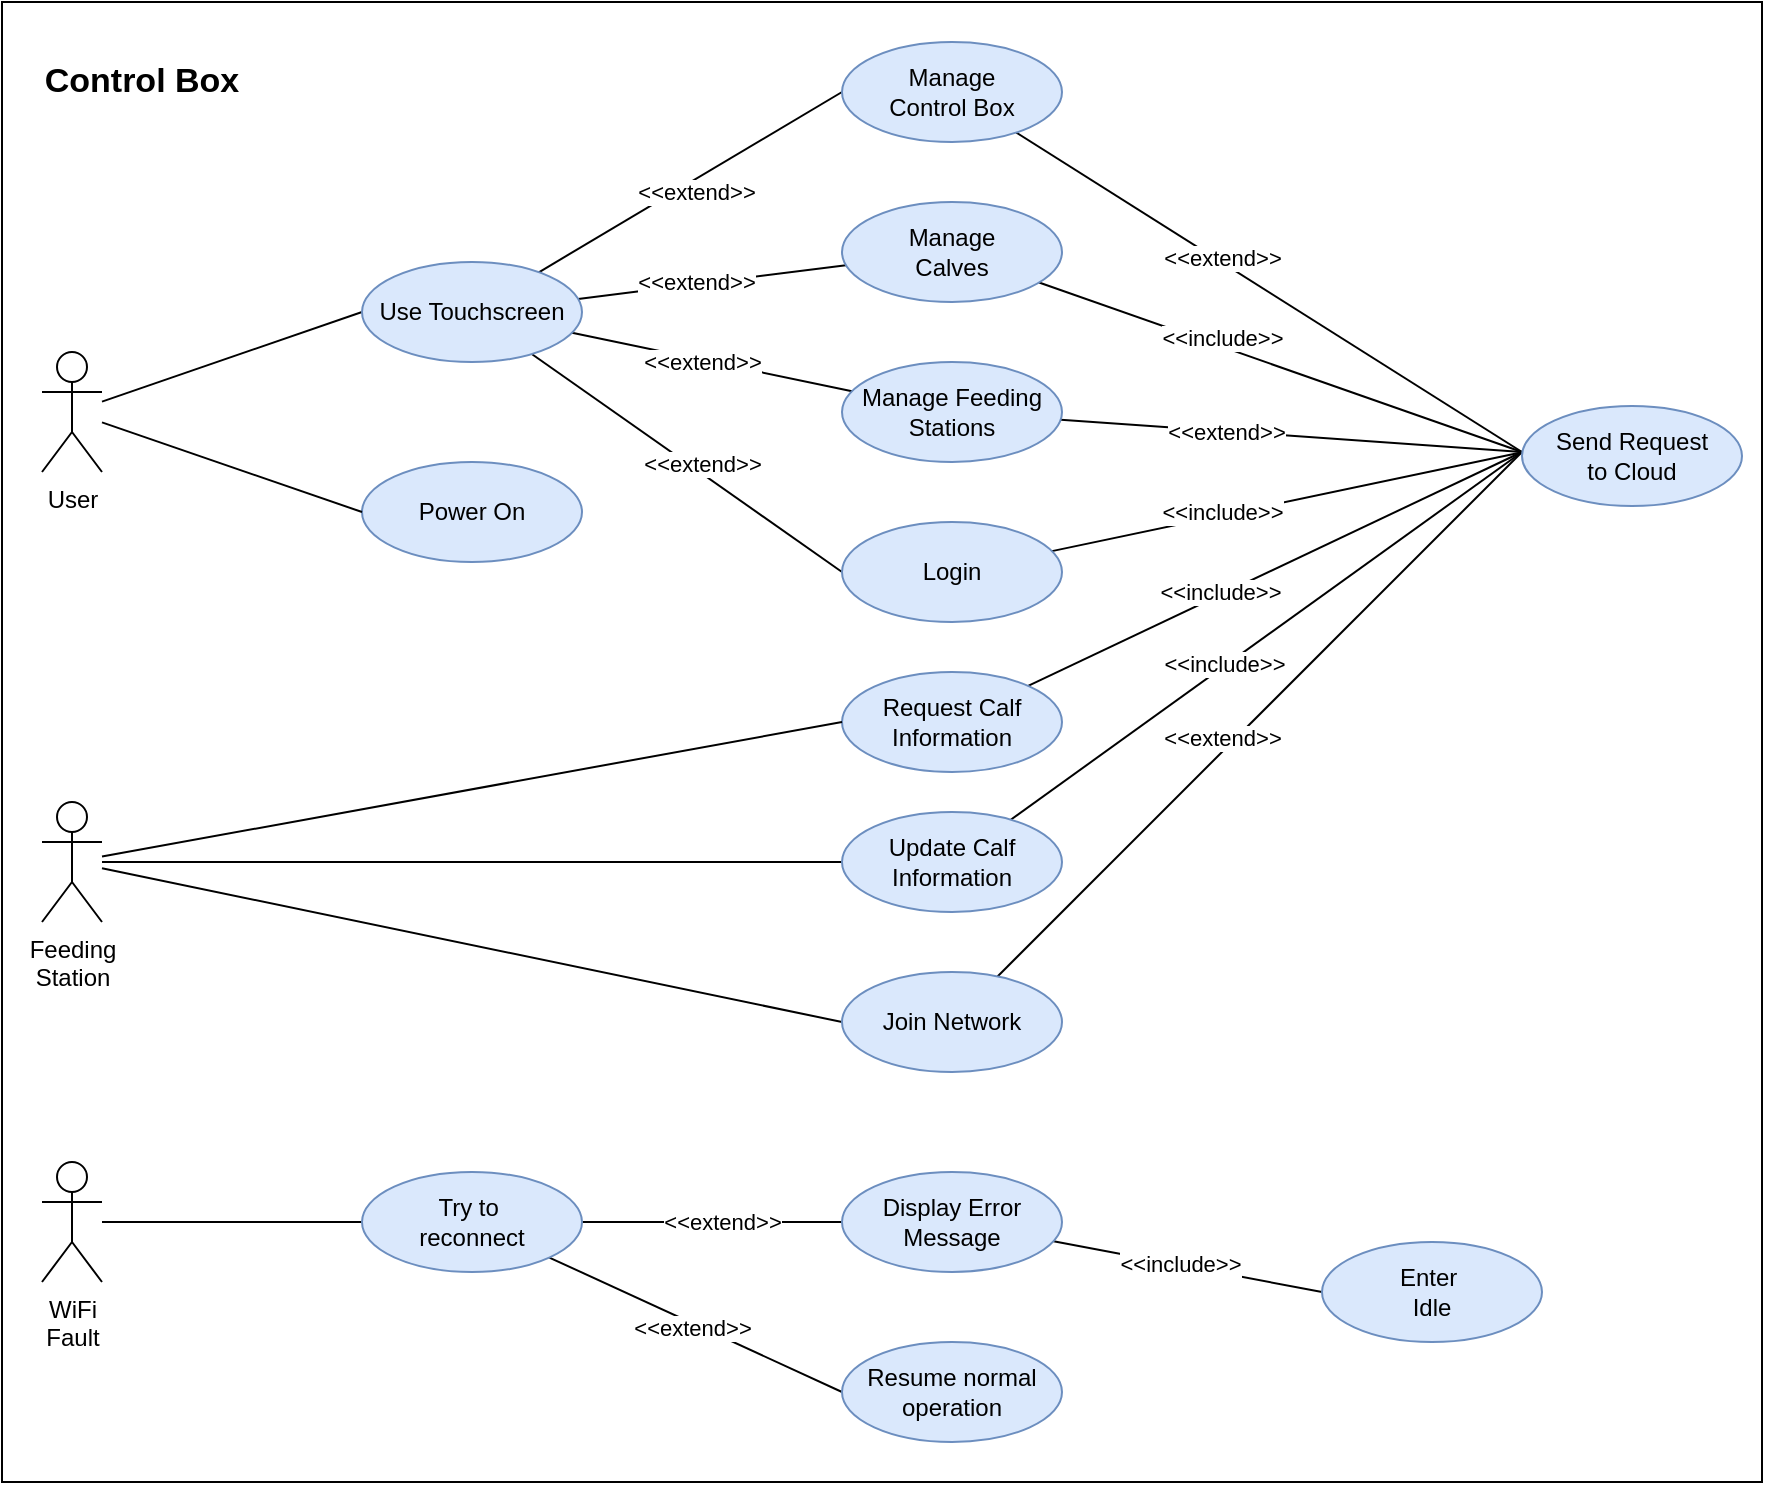 <mxfile version="22.0.3" type="device" pages="3">
  <diagram name="UseCasesControlBox" id="G6JlSTlev2iE1wspI2iO">
    <mxGraphModel dx="1434" dy="1970" grid="1" gridSize="10" guides="1" tooltips="1" connect="1" arrows="1" fold="1" page="1" pageScale="1" pageWidth="850" pageHeight="1100" math="0" shadow="0">
      <root>
        <mxCell id="0" />
        <mxCell id="1" parent="0" />
        <mxCell id="e0UaIs7dU0HmbaENs2GQ-1" value="" style="rounded=0;whiteSpace=wrap;html=1;" parent="1" vertex="1">
          <mxGeometry x="20" y="-1040" width="880" height="740" as="geometry" />
        </mxCell>
        <mxCell id="BhMOFETcbCyXj7IpJW3C-16" style="rounded=0;orthogonalLoop=1;jettySize=auto;html=1;endArrow=none;endFill=0;entryX=0;entryY=0.5;entryDx=0;entryDy=0;" parent="1" source="pYon4Y2SSjVNZX4Ah7HK-2" target="BhMOFETcbCyXj7IpJW3C-3" edge="1">
          <mxGeometry relative="1" as="geometry" />
        </mxCell>
        <mxCell id="pYon4Y2SSjVNZX4Ah7HK-2" value="User" style="shape=umlActor;verticalLabelPosition=bottom;verticalAlign=top;html=1;outlineConnect=0;" parent="1" vertex="1">
          <mxGeometry x="40" y="-865" width="30" height="60" as="geometry" />
        </mxCell>
        <mxCell id="pYon4Y2SSjVNZX4Ah7HK-3" value="Power On" style="ellipse;whiteSpace=wrap;html=1;fillColor=#dae8fc;strokeColor=#6c8ebf;" parent="1" vertex="1">
          <mxGeometry x="200" y="-810" width="110" height="50" as="geometry" />
        </mxCell>
        <mxCell id="BhMOFETcbCyXj7IpJW3C-8" style="rounded=0;orthogonalLoop=1;jettySize=auto;html=1;entryX=0;entryY=0.5;entryDx=0;entryDy=0;endArrow=none;endFill=0;" parent="1" source="BhMOFETcbCyXj7IpJW3C-3" target="BhMOFETcbCyXj7IpJW3C-7" edge="1">
          <mxGeometry relative="1" as="geometry" />
        </mxCell>
        <mxCell id="BhMOFETcbCyXj7IpJW3C-9" style="rounded=0;orthogonalLoop=1;jettySize=auto;html=1;endArrow=none;endFill=0;" parent="1" source="BhMOFETcbCyXj7IpJW3C-3" target="BhMOFETcbCyXj7IpJW3C-6" edge="1">
          <mxGeometry relative="1" as="geometry" />
        </mxCell>
        <mxCell id="BhMOFETcbCyXj7IpJW3C-10" style="rounded=0;orthogonalLoop=1;jettySize=auto;html=1;endArrow=none;endFill=0;" parent="1" source="BhMOFETcbCyXj7IpJW3C-3" target="BhMOFETcbCyXj7IpJW3C-4" edge="1">
          <mxGeometry relative="1" as="geometry" />
        </mxCell>
        <mxCell id="BhMOFETcbCyXj7IpJW3C-11" style="rounded=0;orthogonalLoop=1;jettySize=auto;html=1;entryX=0;entryY=0.5;entryDx=0;entryDy=0;endArrow=none;endFill=0;" parent="1" source="BhMOFETcbCyXj7IpJW3C-3" target="BhMOFETcbCyXj7IpJW3C-5" edge="1">
          <mxGeometry relative="1" as="geometry" />
        </mxCell>
        <mxCell id="BhMOFETcbCyXj7IpJW3C-20" value="&amp;lt;&amp;lt;extend&amp;gt;&amp;gt;" style="edgeLabel;html=1;align=center;verticalAlign=middle;resizable=0;points=[];" parent="BhMOFETcbCyXj7IpJW3C-11" vertex="1" connectable="0">
          <mxGeometry x="-0.074" relative="1" as="geometry">
            <mxPoint x="13" y="4" as="offset" />
          </mxGeometry>
        </mxCell>
        <mxCell id="BhMOFETcbCyXj7IpJW3C-3" value="Use Touchscreen" style="ellipse;whiteSpace=wrap;html=1;fillColor=#dae8fc;strokeColor=#6c8ebf;" parent="1" vertex="1">
          <mxGeometry x="200" y="-910" width="110" height="50" as="geometry" />
        </mxCell>
        <mxCell id="BhMOFETcbCyXj7IpJW3C-29" style="rounded=0;orthogonalLoop=1;jettySize=auto;html=1;endArrow=none;endFill=0;" parent="1" source="BhMOFETcbCyXj7IpJW3C-4" edge="1">
          <mxGeometry relative="1" as="geometry">
            <mxPoint x="780" y="-815" as="targetPoint" />
          </mxGeometry>
        </mxCell>
        <mxCell id="BhMOFETcbCyXj7IpJW3C-4" value="Manage Feeding Stations" style="ellipse;whiteSpace=wrap;html=1;fillColor=#dae8fc;strokeColor=#6c8ebf;" parent="1" vertex="1">
          <mxGeometry x="440" y="-860" width="110" height="50" as="geometry" />
        </mxCell>
        <mxCell id="BhMOFETcbCyXj7IpJW3C-27" style="rounded=0;orthogonalLoop=1;jettySize=auto;html=1;endArrow=none;endFill=0;" parent="1" source="BhMOFETcbCyXj7IpJW3C-5" edge="1">
          <mxGeometry relative="1" as="geometry">
            <mxPoint x="780" y="-814.85" as="targetPoint" />
          </mxGeometry>
        </mxCell>
        <mxCell id="BhMOFETcbCyXj7IpJW3C-28" value="&amp;lt;&amp;lt;include&amp;gt;&amp;gt;" style="edgeLabel;html=1;align=center;verticalAlign=middle;resizable=0;points=[];" parent="BhMOFETcbCyXj7IpJW3C-27" vertex="1" connectable="0">
          <mxGeometry x="-0.09" relative="1" as="geometry">
            <mxPoint x="-22" y="3" as="offset" />
          </mxGeometry>
        </mxCell>
        <mxCell id="BhMOFETcbCyXj7IpJW3C-5" value="Login" style="ellipse;whiteSpace=wrap;html=1;fillColor=#dae8fc;strokeColor=#6c8ebf;" parent="1" vertex="1">
          <mxGeometry x="440" y="-780" width="110" height="50" as="geometry" />
        </mxCell>
        <mxCell id="BhMOFETcbCyXj7IpJW3C-30" style="rounded=0;orthogonalLoop=1;jettySize=auto;html=1;endArrow=none;endFill=0;" parent="1" source="BhMOFETcbCyXj7IpJW3C-6" edge="1">
          <mxGeometry relative="1" as="geometry">
            <mxPoint x="780" y="-815" as="targetPoint" />
          </mxGeometry>
        </mxCell>
        <mxCell id="BhMOFETcbCyXj7IpJW3C-6" value="Manage&lt;br&gt;Calves" style="ellipse;whiteSpace=wrap;html=1;fillColor=#dae8fc;strokeColor=#6c8ebf;" parent="1" vertex="1">
          <mxGeometry x="440" y="-940" width="110" height="50" as="geometry" />
        </mxCell>
        <mxCell id="BhMOFETcbCyXj7IpJW3C-31" style="rounded=0;orthogonalLoop=1;jettySize=auto;html=1;endArrow=none;endFill=0;" parent="1" source="BhMOFETcbCyXj7IpJW3C-7" edge="1">
          <mxGeometry relative="1" as="geometry">
            <mxPoint x="780" y="-815" as="targetPoint" />
          </mxGeometry>
        </mxCell>
        <mxCell id="BhMOFETcbCyXj7IpJW3C-7" value="Manage&lt;br&gt;Control Box" style="ellipse;whiteSpace=wrap;html=1;fillColor=#dae8fc;strokeColor=#6c8ebf;" parent="1" vertex="1">
          <mxGeometry x="440" y="-1020" width="110" height="50" as="geometry" />
        </mxCell>
        <mxCell id="BhMOFETcbCyXj7IpJW3C-17" style="rounded=0;orthogonalLoop=1;jettySize=auto;html=1;endArrow=none;endFill=0;" parent="1" source="pYon4Y2SSjVNZX4Ah7HK-2" edge="1">
          <mxGeometry relative="1" as="geometry">
            <mxPoint x="200" y="-785" as="targetPoint" />
          </mxGeometry>
        </mxCell>
        <mxCell id="BhMOFETcbCyXj7IpJW3C-21" value="&amp;lt;&amp;lt;extend&amp;gt;&amp;gt;" style="edgeLabel;html=1;align=center;verticalAlign=middle;resizable=0;points=[];" parent="1" vertex="1" connectable="0">
          <mxGeometry x="369.998" y="-860.004" as="geometry" />
        </mxCell>
        <mxCell id="BhMOFETcbCyXj7IpJW3C-22" value="&amp;lt;&amp;lt;extend&amp;gt;&amp;gt;" style="edgeLabel;html=1;align=center;verticalAlign=middle;resizable=0;points=[];" parent="1" vertex="1" connectable="0">
          <mxGeometry x="369.998" y="-865.004" as="geometry">
            <mxPoint x="-3" y="-35" as="offset" />
          </mxGeometry>
        </mxCell>
        <mxCell id="BhMOFETcbCyXj7IpJW3C-23" value="&amp;lt;&amp;lt;extend&amp;gt;&amp;gt;" style="edgeLabel;html=1;align=center;verticalAlign=middle;resizable=0;points=[];" parent="1" vertex="1" connectable="0">
          <mxGeometry x="369.998" y="-910.004" as="geometry">
            <mxPoint x="-3" y="-35" as="offset" />
          </mxGeometry>
        </mxCell>
        <mxCell id="BhMOFETcbCyXj7IpJW3C-32" value="&amp;lt;&amp;lt;include&amp;gt;&amp;gt;" style="edgeLabel;html=1;align=center;verticalAlign=middle;resizable=0;points=[];" parent="1" vertex="1" connectable="0">
          <mxGeometry x="677.997" y="-835.002" as="geometry">
            <mxPoint x="-48" y="-37" as="offset" />
          </mxGeometry>
        </mxCell>
        <mxCell id="BhMOFETcbCyXj7IpJW3C-33" value="&amp;lt;&amp;lt;extend&amp;gt;&amp;gt;" style="edgeLabel;html=1;align=center;verticalAlign=middle;resizable=0;points=[];" parent="1" vertex="1" connectable="0">
          <mxGeometry x="679.997" y="-788.002" as="geometry">
            <mxPoint x="-48" y="-37" as="offset" />
          </mxGeometry>
        </mxCell>
        <mxCell id="BhMOFETcbCyXj7IpJW3C-34" value="&amp;lt;&amp;lt;extend&amp;gt;&amp;gt;" style="edgeLabel;html=1;align=center;verticalAlign=middle;resizable=0;points=[];" parent="1" vertex="1" connectable="0">
          <mxGeometry x="677.997" y="-875.002" as="geometry">
            <mxPoint x="-48" y="-37" as="offset" />
          </mxGeometry>
        </mxCell>
        <mxCell id="BhMOFETcbCyXj7IpJW3C-39" style="rounded=0;orthogonalLoop=1;jettySize=auto;html=1;endArrow=none;endFill=0;" parent="1" source="BhMOFETcbCyXj7IpJW3C-35" edge="1">
          <mxGeometry relative="1" as="geometry">
            <mxPoint x="780" y="-815" as="targetPoint" />
          </mxGeometry>
        </mxCell>
        <mxCell id="BhMOFETcbCyXj7IpJW3C-35" value="Request Calf Information" style="ellipse;whiteSpace=wrap;html=1;fillColor=#dae8fc;strokeColor=#6c8ebf;" parent="1" vertex="1">
          <mxGeometry x="440" y="-705" width="110" height="50" as="geometry" />
        </mxCell>
        <mxCell id="BhMOFETcbCyXj7IpJW3C-43" style="rounded=0;orthogonalLoop=1;jettySize=auto;html=1;entryX=0;entryY=0.5;entryDx=0;entryDy=0;endArrow=none;endFill=0;" parent="1" source="BhMOFETcbCyXj7IpJW3C-37" target="BhMOFETcbCyXj7IpJW3C-35" edge="1">
          <mxGeometry relative="1" as="geometry" />
        </mxCell>
        <mxCell id="BhMOFETcbCyXj7IpJW3C-44" style="rounded=0;orthogonalLoop=1;jettySize=auto;html=1;entryX=0;entryY=0.5;entryDx=0;entryDy=0;endArrow=none;endFill=0;" parent="1" source="BhMOFETcbCyXj7IpJW3C-37" target="BhMOFETcbCyXj7IpJW3C-41" edge="1">
          <mxGeometry relative="1" as="geometry" />
        </mxCell>
        <mxCell id="BhMOFETcbCyXj7IpJW3C-46" style="edgeStyle=orthogonalEdgeStyle;rounded=0;orthogonalLoop=1;jettySize=auto;html=1;endArrow=none;endFill=0;" parent="1" source="BhMOFETcbCyXj7IpJW3C-37" target="BhMOFETcbCyXj7IpJW3C-45" edge="1">
          <mxGeometry relative="1" as="geometry" />
        </mxCell>
        <mxCell id="BhMOFETcbCyXj7IpJW3C-37" value="Feeding&lt;br&gt;Station" style="shape=umlActor;verticalLabelPosition=bottom;verticalAlign=top;html=1;outlineConnect=0;" parent="1" vertex="1">
          <mxGeometry x="40" y="-640" width="30" height="60" as="geometry" />
        </mxCell>
        <mxCell id="BhMOFETcbCyXj7IpJW3C-40" value="&amp;lt;&amp;lt;include&amp;gt;&amp;gt;" style="edgeLabel;html=1;align=center;verticalAlign=middle;resizable=0;points=[];" parent="1" vertex="1" connectable="0">
          <mxGeometry x="622.997" y="-745.002" as="geometry">
            <mxPoint x="6" as="offset" />
          </mxGeometry>
        </mxCell>
        <mxCell id="BhMOFETcbCyXj7IpJW3C-49" style="rounded=0;orthogonalLoop=1;jettySize=auto;html=1;endArrow=none;endFill=0;" parent="1" source="BhMOFETcbCyXj7IpJW3C-41" edge="1">
          <mxGeometry relative="1" as="geometry">
            <mxPoint x="780" y="-815" as="targetPoint" />
          </mxGeometry>
        </mxCell>
        <mxCell id="BhMOFETcbCyXj7IpJW3C-41" value="Join Network" style="ellipse;whiteSpace=wrap;html=1;fillColor=#dae8fc;strokeColor=#6c8ebf;" parent="1" vertex="1">
          <mxGeometry x="440" y="-555" width="110" height="50" as="geometry" />
        </mxCell>
        <mxCell id="BhMOFETcbCyXj7IpJW3C-47" style="rounded=0;orthogonalLoop=1;jettySize=auto;html=1;endArrow=none;endFill=0;" parent="1" source="BhMOFETcbCyXj7IpJW3C-45" edge="1">
          <mxGeometry relative="1" as="geometry">
            <mxPoint x="780" y="-815" as="targetPoint" />
          </mxGeometry>
        </mxCell>
        <mxCell id="BhMOFETcbCyXj7IpJW3C-45" value="Update Calf Information" style="ellipse;whiteSpace=wrap;html=1;fillColor=#dae8fc;strokeColor=#6c8ebf;" parent="1" vertex="1">
          <mxGeometry x="440" y="-635" width="110" height="50" as="geometry" />
        </mxCell>
        <mxCell id="BhMOFETcbCyXj7IpJW3C-48" value="&amp;lt;&amp;lt;include&amp;gt;&amp;gt;" style="edgeLabel;html=1;align=center;verticalAlign=middle;resizable=0;points=[];" parent="1" vertex="1" connectable="0">
          <mxGeometry x="628.997" y="-730.002" as="geometry">
            <mxPoint x="2" y="21" as="offset" />
          </mxGeometry>
        </mxCell>
        <mxCell id="BhMOFETcbCyXj7IpJW3C-50" value="&amp;lt;&amp;lt;extend&amp;gt;&amp;gt;" style="edgeLabel;html=1;align=center;verticalAlign=middle;resizable=0;points=[];" parent="1" vertex="1" connectable="0">
          <mxGeometry x="677.997" y="-635.002" as="geometry">
            <mxPoint x="-48" y="-37" as="offset" />
          </mxGeometry>
        </mxCell>
        <mxCell id="e0UaIs7dU0HmbaENs2GQ-2" value="&lt;b&gt;&lt;font style=&quot;font-size: 17px;&quot;&gt;Control Box&lt;/font&gt;&lt;/b&gt;" style="text;html=1;strokeColor=none;fillColor=none;align=center;verticalAlign=middle;whiteSpace=wrap;rounded=0;" parent="1" vertex="1">
          <mxGeometry x="40" y="-1020" width="100" height="40" as="geometry" />
        </mxCell>
        <mxCell id="gsndz7b457YY9ozdXmcX-1" value="Send Request&lt;br&gt;to Cloud" style="ellipse;whiteSpace=wrap;html=1;fillColor=#dae8fc;strokeColor=#6c8ebf;" parent="1" vertex="1">
          <mxGeometry x="780" y="-838" width="110" height="50" as="geometry" />
        </mxCell>
        <mxCell id="o_cS2i5HuSm_8PInLAq6-3" style="edgeStyle=orthogonalEdgeStyle;rounded=0;orthogonalLoop=1;jettySize=auto;html=1;endArrow=none;endFill=0;" parent="1" source="o_cS2i5HuSm_8PInLAq6-1" target="o_cS2i5HuSm_8PInLAq6-2" edge="1">
          <mxGeometry relative="1" as="geometry" />
        </mxCell>
        <mxCell id="o_cS2i5HuSm_8PInLAq6-1" value="WiFi&lt;br&gt;Fault" style="shape=umlActor;verticalLabelPosition=bottom;verticalAlign=top;html=1;outlineConnect=0;" parent="1" vertex="1">
          <mxGeometry x="40" y="-460" width="30" height="60" as="geometry" />
        </mxCell>
        <mxCell id="o_cS2i5HuSm_8PInLAq6-5" style="edgeStyle=orthogonalEdgeStyle;rounded=0;orthogonalLoop=1;jettySize=auto;html=1;endArrow=none;endFill=0;" parent="1" source="o_cS2i5HuSm_8PInLAq6-2" target="o_cS2i5HuSm_8PInLAq6-4" edge="1">
          <mxGeometry relative="1" as="geometry" />
        </mxCell>
        <mxCell id="o_cS2i5HuSm_8PInLAq6-6" value="&amp;lt;&amp;lt;extend&amp;gt;&amp;gt;" style="edgeLabel;html=1;align=center;verticalAlign=middle;resizable=0;points=[];" parent="o_cS2i5HuSm_8PInLAq6-5" vertex="1" connectable="0">
          <mxGeometry x="-0.06" y="-1" relative="1" as="geometry">
            <mxPoint x="9" y="-1" as="offset" />
          </mxGeometry>
        </mxCell>
        <mxCell id="H4MCYqkFdV_koQ86bac3-2" style="rounded=0;orthogonalLoop=1;jettySize=auto;html=1;entryX=0;entryY=0.5;entryDx=0;entryDy=0;endArrow=none;endFill=0;" parent="1" source="o_cS2i5HuSm_8PInLAq6-2" target="H4MCYqkFdV_koQ86bac3-1" edge="1">
          <mxGeometry relative="1" as="geometry" />
        </mxCell>
        <mxCell id="H4MCYqkFdV_koQ86bac3-3" value="&amp;lt;&amp;lt;extend&amp;gt;&amp;gt;" style="edgeLabel;html=1;align=center;verticalAlign=middle;resizable=0;points=[];" parent="H4MCYqkFdV_koQ86bac3-2" vertex="1" connectable="0">
          <mxGeometry x="-0.028" y="-1" relative="1" as="geometry">
            <mxPoint y="1" as="offset" />
          </mxGeometry>
        </mxCell>
        <mxCell id="o_cS2i5HuSm_8PInLAq6-2" value="Try to&amp;nbsp;&lt;br&gt;reconnect" style="ellipse;whiteSpace=wrap;html=1;fillColor=#dae8fc;strokeColor=#6c8ebf;" parent="1" vertex="1">
          <mxGeometry x="200" y="-455" width="110" height="50" as="geometry" />
        </mxCell>
        <mxCell id="H4MCYqkFdV_koQ86bac3-6" style="rounded=0;orthogonalLoop=1;jettySize=auto;html=1;entryX=0;entryY=0.5;entryDx=0;entryDy=0;endArrow=none;endFill=0;" parent="1" source="o_cS2i5HuSm_8PInLAq6-4" target="H4MCYqkFdV_koQ86bac3-5" edge="1">
          <mxGeometry relative="1" as="geometry" />
        </mxCell>
        <mxCell id="H4MCYqkFdV_koQ86bac3-7" value="&amp;lt;&amp;lt;include&amp;gt;&amp;gt;" style="edgeLabel;html=1;align=center;verticalAlign=middle;resizable=0;points=[];" parent="H4MCYqkFdV_koQ86bac3-6" vertex="1" connectable="0">
          <mxGeometry x="-0.06" y="1" relative="1" as="geometry">
            <mxPoint as="offset" />
          </mxGeometry>
        </mxCell>
        <mxCell id="o_cS2i5HuSm_8PInLAq6-4" value="Display Error&lt;br&gt;Message" style="ellipse;whiteSpace=wrap;html=1;fillColor=#dae8fc;strokeColor=#6c8ebf;" parent="1" vertex="1">
          <mxGeometry x="440" y="-455" width="110" height="50" as="geometry" />
        </mxCell>
        <mxCell id="H4MCYqkFdV_koQ86bac3-1" value="Resume normal&lt;br&gt;operation" style="ellipse;whiteSpace=wrap;html=1;fillColor=#dae8fc;strokeColor=#6c8ebf;" parent="1" vertex="1">
          <mxGeometry x="440" y="-370" width="110" height="50" as="geometry" />
        </mxCell>
        <mxCell id="H4MCYqkFdV_koQ86bac3-5" value="Enter&amp;nbsp;&lt;br&gt;Idle" style="ellipse;whiteSpace=wrap;html=1;fillColor=#dae8fc;strokeColor=#6c8ebf;" parent="1" vertex="1">
          <mxGeometry x="680" y="-420" width="110" height="50" as="geometry" />
        </mxCell>
      </root>
    </mxGraphModel>
  </diagram>
  <diagram id="rXOGL4GvINN12f2kfgq4" name="UseCasesFeedingStation">
    <mxGraphModel dx="1366" dy="1929" grid="1" gridSize="10" guides="1" tooltips="1" connect="1" arrows="1" fold="1" page="1" pageScale="1" pageWidth="850" pageHeight="1100" math="0" shadow="0">
      <root>
        <mxCell id="0" />
        <mxCell id="1" parent="0" />
        <mxCell id="cnkNKBMTIg7brtdl1iIk-1" value="" style="rounded=0;whiteSpace=wrap;html=1;" parent="1" vertex="1">
          <mxGeometry x="45" y="-1050" width="795" height="790" as="geometry" />
        </mxCell>
        <mxCell id="IOJGBs6ODS20OWVlHbXw-2" value="Power On" style="ellipse;whiteSpace=wrap;html=1;fillColor=#dae8fc;strokeColor=#6c8ebf;" parent="1" vertex="1">
          <mxGeometry x="235" y="-1000" width="110" height="50" as="geometry" />
        </mxCell>
        <mxCell id="-cuDk9TGBYpG10buTFAE-2" style="edgeStyle=orthogonalEdgeStyle;rounded=0;orthogonalLoop=1;jettySize=auto;html=1;entryX=0;entryY=0.5;entryDx=0;entryDy=0;endArrow=none;endFill=0;" parent="1" source="IOJGBs6ODS20OWVlHbXw-4" target="IOJGBs6ODS20OWVlHbXw-2" edge="1">
          <mxGeometry relative="1" as="geometry" />
        </mxCell>
        <mxCell id="IOJGBs6ODS20OWVlHbXw-4" value="User" style="shape=umlActor;verticalLabelPosition=bottom;verticalAlign=top;html=1;outlineConnect=0;" parent="1" vertex="1">
          <mxGeometry x="75" y="-1005" width="30" height="60" as="geometry" />
        </mxCell>
        <mxCell id="-cuDk9TGBYpG10buTFAE-6" style="rounded=0;orthogonalLoop=1;jettySize=auto;html=1;endArrow=none;endFill=0;" parent="1" source="-cuDk9TGBYpG10buTFAE-1" target="-cuDk9TGBYpG10buTFAE-5" edge="1">
          <mxGeometry relative="1" as="geometry" />
        </mxCell>
        <mxCell id="-cuDk9TGBYpG10buTFAE-8" value="&amp;lt;&amp;lt;include&amp;gt;&amp;gt;" style="edgeLabel;html=1;align=center;verticalAlign=middle;resizable=0;points=[];" parent="-cuDk9TGBYpG10buTFAE-6" vertex="1" connectable="0">
          <mxGeometry x="-0.098" relative="1" as="geometry">
            <mxPoint x="8" as="offset" />
          </mxGeometry>
        </mxCell>
        <mxCell id="-cuDk9TGBYpG10buTFAE-1" value="Aproaches Feeding&lt;br&gt;Station" style="ellipse;whiteSpace=wrap;html=1;fillColor=#dae8fc;strokeColor=#6c8ebf;" parent="1" vertex="1">
          <mxGeometry x="235" y="-900" width="110" height="50" as="geometry" />
        </mxCell>
        <mxCell id="-cuDk9TGBYpG10buTFAE-4" style="edgeStyle=orthogonalEdgeStyle;rounded=0;orthogonalLoop=1;jettySize=auto;html=1;entryX=0;entryY=0.5;entryDx=0;entryDy=0;endArrow=none;endFill=0;" parent="1" source="-cuDk9TGBYpG10buTFAE-3" target="-cuDk9TGBYpG10buTFAE-1" edge="1">
          <mxGeometry relative="1" as="geometry" />
        </mxCell>
        <mxCell id="-cuDk9TGBYpG10buTFAE-3" value="Calf" style="shape=umlActor;verticalLabelPosition=bottom;verticalAlign=top;html=1;outlineConnect=0;" parent="1" vertex="1">
          <mxGeometry x="75" y="-905" width="30" height="60" as="geometry" />
        </mxCell>
        <mxCell id="-cuDk9TGBYpG10buTFAE-5" value="Read RFID Tag" style="ellipse;whiteSpace=wrap;html=1;fillColor=#dae8fc;strokeColor=#6c8ebf;" parent="1" vertex="1">
          <mxGeometry x="385" y="-980" width="110" height="50" as="geometry" />
        </mxCell>
        <mxCell id="-cuDk9TGBYpG10buTFAE-9" value="Acquire Food Budget" style="ellipse;whiteSpace=wrap;html=1;fillColor=#dae8fc;strokeColor=#6c8ebf;" parent="1" vertex="1">
          <mxGeometry x="555" y="-900" width="110" height="50" as="geometry" />
        </mxCell>
        <mxCell id="-cuDk9TGBYpG10buTFAE-10" style="rounded=0;orthogonalLoop=1;jettySize=auto;html=1;entryX=0;entryY=0.5;entryDx=0;entryDy=0;endArrow=none;endFill=0;" parent="1" source="-cuDk9TGBYpG10buTFAE-5" target="-cuDk9TGBYpG10buTFAE-9" edge="1">
          <mxGeometry relative="1" as="geometry" />
        </mxCell>
        <mxCell id="-cuDk9TGBYpG10buTFAE-11" value="&amp;lt;&amp;lt;include&amp;gt;&amp;gt;" style="edgeLabel;html=1;align=center;verticalAlign=middle;resizable=0;points=[];" parent="1" vertex="1" connectable="0">
          <mxGeometry x="505.001" y="-909.998" as="geometry" />
        </mxCell>
        <mxCell id="-cuDk9TGBYpG10buTFAE-12" value="Control&lt;br&gt;Box" style="shape=umlActor;verticalLabelPosition=bottom;verticalAlign=top;html=1;outlineConnect=0;" parent="1" vertex="1">
          <mxGeometry x="755" y="-970" width="30" height="60" as="geometry" />
        </mxCell>
        <mxCell id="-cuDk9TGBYpG10buTFAE-13" style="rounded=0;orthogonalLoop=1;jettySize=auto;html=1;entryX=0.5;entryY=0.5;entryDx=0;entryDy=0;entryPerimeter=0;endArrow=none;endFill=0;" parent="1" source="-cuDk9TGBYpG10buTFAE-9" target="-cuDk9TGBYpG10buTFAE-12" edge="1">
          <mxGeometry relative="1" as="geometry" />
        </mxCell>
        <mxCell id="-cuDk9TGBYpG10buTFAE-14" value="&amp;lt;&amp;lt;include&amp;gt;&amp;gt;" style="edgeLabel;html=1;align=center;verticalAlign=middle;resizable=0;points=[];" parent="1" vertex="1" connectable="0">
          <mxGeometry x="528.001" y="-813.998" as="geometry">
            <mxPoint x="176" y="-97" as="offset" />
          </mxGeometry>
        </mxCell>
        <mxCell id="-cuDk9TGBYpG10buTFAE-17" style="edgeStyle=orthogonalEdgeStyle;rounded=0;orthogonalLoop=1;jettySize=auto;html=1;entryX=0;entryY=0.5;entryDx=0;entryDy=0;endArrow=none;endFill=0;" parent="1" source="-cuDk9TGBYpG10buTFAE-15" target="-cuDk9TGBYpG10buTFAE-16" edge="1">
          <mxGeometry relative="1" as="geometry" />
        </mxCell>
        <mxCell id="-cuDk9TGBYpG10buTFAE-15" value="Timer" style="shape=umlActor;verticalLabelPosition=bottom;verticalAlign=top;html=1;outlineConnect=0;" parent="1" vertex="1">
          <mxGeometry x="75" y="-800" width="30" height="60" as="geometry" />
        </mxCell>
        <mxCell id="-cuDk9TGBYpG10buTFAE-26" style="rounded=0;orthogonalLoop=1;jettySize=auto;html=1;entryX=0;entryY=0.5;entryDx=0;entryDy=0;endArrow=none;endFill=0;" parent="1" source="-cuDk9TGBYpG10buTFAE-16" target="-cuDk9TGBYpG10buTFAE-25" edge="1">
          <mxGeometry relative="1" as="geometry" />
        </mxCell>
        <mxCell id="-cuDk9TGBYpG10buTFAE-27" style="rounded=0;orthogonalLoop=1;jettySize=auto;html=1;entryX=0;entryY=0.5;entryDx=0;entryDy=0;endArrow=none;endFill=0;" parent="1" source="-cuDk9TGBYpG10buTFAE-16" target="-cuDk9TGBYpG10buTFAE-23" edge="1">
          <mxGeometry relative="1" as="geometry" />
        </mxCell>
        <mxCell id="-cuDk9TGBYpG10buTFAE-16" value="Calculate consumed volume" style="ellipse;whiteSpace=wrap;html=1;fillColor=#dae8fc;strokeColor=#6c8ebf;" parent="1" vertex="1">
          <mxGeometry x="235" y="-795" width="110" height="50" as="geometry" />
        </mxCell>
        <mxCell id="-cuDk9TGBYpG10buTFAE-20" style="edgeStyle=orthogonalEdgeStyle;rounded=0;orthogonalLoop=1;jettySize=auto;html=1;entryX=0;entryY=0.5;entryDx=0;entryDy=0;endArrow=none;endFill=0;" parent="1" source="-cuDk9TGBYpG10buTFAE-21" target="-cuDk9TGBYpG10buTFAE-22" edge="1">
          <mxGeometry relative="1" as="geometry" />
        </mxCell>
        <mxCell id="-cuDk9TGBYpG10buTFAE-21" value="&lt;div style=&quot;&quot;&gt;&lt;span style=&quot;background-color: initial;&quot;&gt;Flow Meter&lt;/span&gt;&lt;/div&gt;&lt;div style=&quot;&quot;&gt;&lt;span style=&quot;background-color: initial;&quot;&gt;Interrupt&lt;/span&gt;&lt;/div&gt;" style="shape=umlActor;verticalLabelPosition=bottom;verticalAlign=top;html=1;outlineConnect=0;align=center;" parent="1" vertex="1">
          <mxGeometry x="75" y="-700" width="30" height="60" as="geometry" />
        </mxCell>
        <mxCell id="-cuDk9TGBYpG10buTFAE-22" value="Acquire Time Delta" style="ellipse;whiteSpace=wrap;html=1;fillColor=#dae8fc;strokeColor=#6c8ebf;" parent="1" vertex="1">
          <mxGeometry x="235" y="-695" width="110" height="50" as="geometry" />
        </mxCell>
        <mxCell id="-cuDk9TGBYpG10buTFAE-23" value="Volume Under&lt;br&gt;Budget" style="ellipse;whiteSpace=wrap;html=1;fillColor=#dae8fc;strokeColor=#6c8ebf;" parent="1" vertex="1">
          <mxGeometry x="385" y="-720" width="110" height="50" as="geometry" />
        </mxCell>
        <mxCell id="-cuDk9TGBYpG10buTFAE-32" style="rounded=0;orthogonalLoop=1;jettySize=auto;html=1;entryX=0.169;entryY=0.17;entryDx=0;entryDy=0;endArrow=none;endFill=0;exitX=1;exitY=0.5;exitDx=0;exitDy=0;entryPerimeter=0;" parent="1" source="-cuDk9TGBYpG10buTFAE-25" target="-cuDk9TGBYpG10buTFAE-31" edge="1">
          <mxGeometry relative="1" as="geometry" />
        </mxCell>
        <mxCell id="-cuDk9TGBYpG10buTFAE-25" value="Volume Exceedes&lt;br&gt;Budget" style="ellipse;whiteSpace=wrap;html=1;fillColor=#dae8fc;strokeColor=#6c8ebf;" parent="1" vertex="1">
          <mxGeometry x="385" y="-864" width="110" height="50" as="geometry" />
        </mxCell>
        <mxCell id="-cuDk9TGBYpG10buTFAE-29" value="&amp;lt;&amp;lt;extend&amp;gt;&amp;gt;" style="edgeLabel;html=1;align=center;verticalAlign=middle;resizable=0;points=[];" parent="1" vertex="1" connectable="0">
          <mxGeometry x="378.97" y="-908.851" as="geometry">
            <mxPoint x="-22" y="93" as="offset" />
          </mxGeometry>
        </mxCell>
        <mxCell id="-cuDk9TGBYpG10buTFAE-30" value="&amp;lt;&amp;lt;extend&amp;gt;&amp;gt;" style="edgeLabel;html=1;align=center;verticalAlign=middle;resizable=0;points=[];" parent="1" vertex="1" connectable="0">
          <mxGeometry x="378.97" y="-820.001" as="geometry">
            <mxPoint x="-22" y="93" as="offset" />
          </mxGeometry>
        </mxCell>
        <mxCell id="-cuDk9TGBYpG10buTFAE-31" value="Close Solenoid&lt;br&gt;Valve" style="ellipse;whiteSpace=wrap;html=1;fillColor=#dae8fc;strokeColor=#6c8ebf;" parent="1" vertex="1">
          <mxGeometry x="535" y="-790" width="110" height="50" as="geometry" />
        </mxCell>
        <mxCell id="-cuDk9TGBYpG10buTFAE-33" value="&amp;lt;&amp;lt;include&amp;gt;&amp;gt;" style="edgeLabel;html=1;align=center;verticalAlign=middle;resizable=0;points=[];" parent="1" vertex="1" connectable="0">
          <mxGeometry x="528.001" y="-813.998" as="geometry" />
        </mxCell>
        <mxCell id="VXq5-_iRnej1M3fjFuJO-1" value="&lt;b&gt;&lt;font style=&quot;font-size: 17px;&quot;&gt;Feeding Station&lt;/font&gt;&lt;/b&gt;" style="text;html=1;strokeColor=none;fillColor=none;align=center;verticalAlign=middle;whiteSpace=wrap;rounded=0;" parent="1" vertex="1">
          <mxGeometry x="585" y="-1020" width="100" height="40" as="geometry" />
        </mxCell>
        <mxCell id="q_4LBHtmdYaVDp0dkYH7-5" style="edgeStyle=orthogonalEdgeStyle;rounded=0;orthogonalLoop=1;jettySize=auto;html=1;endArrow=none;endFill=0;" parent="1" source="q_4LBHtmdYaVDp0dkYH7-1" target="q_4LBHtmdYaVDp0dkYH7-4" edge="1">
          <mxGeometry relative="1" as="geometry" />
        </mxCell>
        <mxCell id="q_4LBHtmdYaVDp0dkYH7-1" value="&lt;div style=&quot;&quot;&gt;Communication&lt;/div&gt;&lt;div style=&quot;&quot;&gt;Fault&lt;/div&gt;" style="shape=umlActor;verticalLabelPosition=bottom;verticalAlign=top;html=1;outlineConnect=0;align=center;" parent="1" vertex="1">
          <mxGeometry x="75" y="-590" width="30" height="60" as="geometry" />
        </mxCell>
        <mxCell id="IneP5R9JjIl2bLVafqa0-1" style="rounded=0;orthogonalLoop=1;jettySize=auto;html=1;entryX=0;entryY=0.5;entryDx=0;entryDy=0;endArrow=none;endFill=0;" parent="1" source="q_4LBHtmdYaVDp0dkYH7-4" target="q_4LBHtmdYaVDp0dkYH7-6" edge="1">
          <mxGeometry relative="1" as="geometry" />
        </mxCell>
        <mxCell id="wMNn5s4kJwEXD3jiEkWx-3" value="&amp;lt;&amp;lt;extend&amp;gt;&amp;gt;" style="edgeLabel;html=1;align=center;verticalAlign=middle;resizable=0;points=[];" parent="IneP5R9JjIl2bLVafqa0-1" vertex="1" connectable="0">
          <mxGeometry x="-0.043" y="2" relative="1" as="geometry">
            <mxPoint as="offset" />
          </mxGeometry>
        </mxCell>
        <mxCell id="wMNn5s4kJwEXD3jiEkWx-2" style="rounded=0;orthogonalLoop=1;jettySize=auto;html=1;entryX=0;entryY=0.5;entryDx=0;entryDy=0;endArrow=none;endFill=0;" parent="1" source="q_4LBHtmdYaVDp0dkYH7-4" target="wMNn5s4kJwEXD3jiEkWx-1" edge="1">
          <mxGeometry relative="1" as="geometry" />
        </mxCell>
        <mxCell id="wMNn5s4kJwEXD3jiEkWx-4" value="&amp;lt;&amp;lt;extend&amp;gt;&amp;gt;" style="edgeLabel;html=1;align=center;verticalAlign=middle;resizable=0;points=[];" parent="wMNn5s4kJwEXD3jiEkWx-2" vertex="1" connectable="0">
          <mxGeometry x="-0.065" relative="1" as="geometry">
            <mxPoint as="offset" />
          </mxGeometry>
        </mxCell>
        <mxCell id="q_4LBHtmdYaVDp0dkYH7-4" value="Try to restore&lt;br&gt;communication" style="ellipse;whiteSpace=wrap;html=1;fillColor=#dae8fc;strokeColor=#6c8ebf;" parent="1" vertex="1">
          <mxGeometry x="235" y="-585" width="110" height="50" as="geometry" />
        </mxCell>
        <mxCell id="q_4LBHtmdYaVDp0dkYH7-6" value="Suspend" style="ellipse;whiteSpace=wrap;html=1;fillColor=#dae8fc;strokeColor=#6c8ebf;" parent="1" vertex="1">
          <mxGeometry x="385" y="-645" width="110" height="50" as="geometry" />
        </mxCell>
        <mxCell id="wMNn5s4kJwEXD3jiEkWx-1" value="Resume normal&lt;br&gt;operation" style="ellipse;whiteSpace=wrap;html=1;fillColor=#dae8fc;strokeColor=#6c8ebf;" parent="1" vertex="1">
          <mxGeometry x="535" y="-585" width="110" height="50" as="geometry" />
        </mxCell>
        <mxCell id="lYTPpcXPT6a80rlGhdYv-4" style="edgeStyle=orthogonalEdgeStyle;rounded=0;orthogonalLoop=1;jettySize=auto;html=1;entryX=0;entryY=0.5;entryDx=0;entryDy=0;endArrow=none;endFill=0;" parent="1" source="lYTPpcXPT6a80rlGhdYv-2" target="lYTPpcXPT6a80rlGhdYv-3" edge="1">
          <mxGeometry relative="1" as="geometry" />
        </mxCell>
        <mxCell id="lYTPpcXPT6a80rlGhdYv-2" value="&lt;div style=&quot;&quot;&gt;RFID&lt;/div&gt;&lt;div style=&quot;&quot;&gt;Fault&lt;/div&gt;" style="shape=umlActor;verticalLabelPosition=bottom;verticalAlign=top;html=1;outlineConnect=0;align=center;" parent="1" vertex="1">
          <mxGeometry x="75" y="-480" width="30" height="60" as="geometry" />
        </mxCell>
        <mxCell id="lYTPpcXPT6a80rlGhdYv-6" style="rounded=0;orthogonalLoop=1;jettySize=auto;html=1;entryX=0;entryY=0.5;entryDx=0;entryDy=0;endArrow=none;endFill=0;" parent="1" source="lYTPpcXPT6a80rlGhdYv-3" target="lYTPpcXPT6a80rlGhdYv-5" edge="1">
          <mxGeometry relative="1" as="geometry" />
        </mxCell>
        <mxCell id="lYTPpcXPT6a80rlGhdYv-7" value="&amp;lt;&amp;lt;extend&amp;gt;&amp;gt;" style="edgeLabel;html=1;align=center;verticalAlign=middle;resizable=0;points=[];" parent="lYTPpcXPT6a80rlGhdYv-6" vertex="1" connectable="0">
          <mxGeometry x="0.028" y="2" relative="1" as="geometry">
            <mxPoint as="offset" />
          </mxGeometry>
        </mxCell>
        <mxCell id="lYTPpcXPT6a80rlGhdYv-9" style="edgeStyle=orthogonalEdgeStyle;rounded=0;orthogonalLoop=1;jettySize=auto;html=1;entryX=0;entryY=0.5;entryDx=0;entryDy=0;endArrow=none;endFill=0;" parent="1" source="lYTPpcXPT6a80rlGhdYv-3" target="lYTPpcXPT6a80rlGhdYv-8" edge="1">
          <mxGeometry relative="1" as="geometry" />
        </mxCell>
        <mxCell id="lYTPpcXPT6a80rlGhdYv-10" value="&amp;lt;&amp;lt;extend&amp;gt;&amp;gt;" style="edgeLabel;html=1;align=center;verticalAlign=middle;resizable=0;points=[];" parent="lYTPpcXPT6a80rlGhdYv-9" vertex="1" connectable="0">
          <mxGeometry x="0.043" y="-1" relative="1" as="geometry">
            <mxPoint as="offset" />
          </mxGeometry>
        </mxCell>
        <mxCell id="lYTPpcXPT6a80rlGhdYv-3" value="Try to restore&lt;br&gt;communication" style="ellipse;whiteSpace=wrap;html=1;fillColor=#dae8fc;strokeColor=#6c8ebf;" parent="1" vertex="1">
          <mxGeometry x="235" y="-475" width="110" height="50" as="geometry" />
        </mxCell>
        <mxCell id="lYTPpcXPT6a80rlGhdYv-5" value="Resume normal&lt;br&gt;operation" style="ellipse;whiteSpace=wrap;html=1;fillColor=#dae8fc;strokeColor=#6c8ebf;" parent="1" vertex="1">
          <mxGeometry x="385" y="-525" width="110" height="50" as="geometry" />
        </mxCell>
        <mxCell id="lYTPpcXPT6a80rlGhdYv-13" style="rounded=0;orthogonalLoop=1;jettySize=auto;html=1;entryX=0;entryY=0.5;entryDx=0;entryDy=0;endArrow=none;endFill=0;" parent="1" source="lYTPpcXPT6a80rlGhdYv-8" target="lYTPpcXPT6a80rlGhdYv-12" edge="1">
          <mxGeometry relative="1" as="geometry" />
        </mxCell>
        <mxCell id="lYTPpcXPT6a80rlGhdYv-14" value="&amp;lt;&amp;lt;include&amp;gt;&amp;gt;" style="edgeLabel;html=1;align=center;verticalAlign=middle;resizable=0;points=[];" parent="lYTPpcXPT6a80rlGhdYv-13" vertex="1" connectable="0">
          <mxGeometry x="-0.012" relative="1" as="geometry">
            <mxPoint as="offset" />
          </mxGeometry>
        </mxCell>
        <mxCell id="lYTPpcXPT6a80rlGhdYv-8" value="Send Warning" style="ellipse;whiteSpace=wrap;html=1;fillColor=#dae8fc;strokeColor=#6c8ebf;" parent="1" vertex="1">
          <mxGeometry x="535" y="-475" width="110" height="50" as="geometry" />
        </mxCell>
        <mxCell id="lYTPpcXPT6a80rlGhdYv-12" value="Suspend" style="ellipse;whiteSpace=wrap;html=1;fillColor=#dae8fc;strokeColor=#6c8ebf;" parent="1" vertex="1">
          <mxGeometry x="710" y="-530" width="110" height="50" as="geometry" />
        </mxCell>
        <mxCell id="jiqzib_vdp3Yn0n8vlld-4" style="edgeStyle=orthogonalEdgeStyle;rounded=0;orthogonalLoop=1;jettySize=auto;html=1;entryX=0.5;entryY=1;entryDx=0;entryDy=0;endArrow=none;endFill=0;" edge="1" parent="1" source="jiqzib_vdp3Yn0n8vlld-1" target="lYTPpcXPT6a80rlGhdYv-8">
          <mxGeometry relative="1" as="geometry" />
        </mxCell>
        <mxCell id="jiqzib_vdp3Yn0n8vlld-5" value="&amp;lt;&amp;lt;include&amp;gt;&amp;gt;" style="edgeLabel;html=1;align=center;verticalAlign=middle;resizable=0;points=[];" vertex="1" connectable="0" parent="jiqzib_vdp3Yn0n8vlld-4">
          <mxGeometry x="-0.139" y="-1" relative="1" as="geometry">
            <mxPoint as="offset" />
          </mxGeometry>
        </mxCell>
        <mxCell id="jiqzib_vdp3Yn0n8vlld-1" value="&lt;div style=&quot;&quot;&gt;Battery&lt;/div&gt;&lt;div style=&quot;&quot;&gt;Fault&lt;/div&gt;" style="shape=umlActor;verticalLabelPosition=bottom;verticalAlign=top;html=1;outlineConnect=0;align=center;" vertex="1" parent="1">
          <mxGeometry x="75" y="-370" width="30" height="60" as="geometry" />
        </mxCell>
      </root>
    </mxGraphModel>
  </diagram>
  <diagram id="gQvVzmTdLvpVGa7CTd1v" name="UseCasesCloud">
    <mxGraphModel dx="1382" dy="1930" grid="1" gridSize="10" guides="1" tooltips="1" connect="1" arrows="1" fold="1" page="1" pageScale="1" pageWidth="850" pageHeight="1100" math="0" shadow="0">
      <root>
        <mxCell id="0" />
        <mxCell id="1" parent="0" />
        <mxCell id="8FfwFXN7Bp7xMhebn6Bk-1" value="" style="rounded=0;whiteSpace=wrap;html=1;" parent="1" vertex="1">
          <mxGeometry x="185" y="-830" width="525" height="270" as="geometry" />
        </mxCell>
        <mxCell id="Z_7zAl0Y-k1mQ_fdTJKb-6" style="edgeStyle=orthogonalEdgeStyle;rounded=0;orthogonalLoop=1;jettySize=auto;html=1;entryX=0;entryY=0.5;entryDx=0;entryDy=0;endArrow=none;endFill=0;" parent="1" source="5S1CZH2BtZK1NkJ4hS6h-1" target="Z_7zAl0Y-k1mQ_fdTJKb-3" edge="1">
          <mxGeometry relative="1" as="geometry" />
        </mxCell>
        <mxCell id="Z_7zAl0Y-k1mQ_fdTJKb-7" style="rounded=0;orthogonalLoop=1;jettySize=auto;html=1;entryX=0;entryY=0.5;entryDx=0;entryDy=0;endArrow=none;endFill=0;" parent="1" source="5S1CZH2BtZK1NkJ4hS6h-1" target="Z_7zAl0Y-k1mQ_fdTJKb-1" edge="1">
          <mxGeometry relative="1" as="geometry" />
        </mxCell>
        <mxCell id="Z_7zAl0Y-k1mQ_fdTJKb-8" style="rounded=0;orthogonalLoop=1;jettySize=auto;html=1;entryX=0;entryY=0.5;entryDx=0;entryDy=0;endArrow=none;endFill=0;" parent="1" source="5S1CZH2BtZK1NkJ4hS6h-1" target="Z_7zAl0Y-k1mQ_fdTJKb-4" edge="1">
          <mxGeometry relative="1" as="geometry" />
        </mxCell>
        <mxCell id="5S1CZH2BtZK1NkJ4hS6h-1" value="Control&lt;br&gt;&amp;nbsp;Box" style="shape=umlActor;verticalLabelPosition=bottom;verticalAlign=top;html=1;outlineConnect=0;" parent="1" vertex="1">
          <mxGeometry x="200" y="-725" width="30" height="60" as="geometry" />
        </mxCell>
        <mxCell id="Z_7zAl0Y-k1mQ_fdTJKb-16" style="rounded=0;orthogonalLoop=1;jettySize=auto;html=1;endArrow=none;endFill=0;exitX=1;exitY=0.5;exitDx=0;exitDy=0;" parent="1" source="Z_7zAl0Y-k1mQ_fdTJKb-1" edge="1">
          <mxGeometry relative="1" as="geometry">
            <mxPoint x="600" y="-704.31" as="targetPoint" />
          </mxGeometry>
        </mxCell>
        <mxCell id="Z_7zAl0Y-k1mQ_fdTJKb-1" value="Manage Users" style="ellipse;whiteSpace=wrap;html=1;fillColor=#dae8fc;strokeColor=#6c8ebf;" parent="1" vertex="1">
          <mxGeometry x="360" y="-810" width="110" height="50" as="geometry" />
        </mxCell>
        <mxCell id="Z_7zAl0Y-k1mQ_fdTJKb-17" style="edgeStyle=orthogonalEdgeStyle;rounded=0;orthogonalLoop=1;jettySize=auto;html=1;endArrow=none;endFill=0;" parent="1" source="Z_7zAl0Y-k1mQ_fdTJKb-3" edge="1">
          <mxGeometry relative="1" as="geometry">
            <mxPoint x="600" y="-695" as="targetPoint" />
          </mxGeometry>
        </mxCell>
        <mxCell id="Z_7zAl0Y-k1mQ_fdTJKb-3" value="Manage Feeding Stations" style="ellipse;whiteSpace=wrap;html=1;fillColor=#dae8fc;strokeColor=#6c8ebf;" parent="1" vertex="1">
          <mxGeometry x="360" y="-720" width="110" height="50" as="geometry" />
        </mxCell>
        <mxCell id="Z_7zAl0Y-k1mQ_fdTJKb-4" value="Manage Calves" style="ellipse;whiteSpace=wrap;html=1;fillColor=#dae8fc;strokeColor=#6c8ebf;" parent="1" vertex="1">
          <mxGeometry x="360" y="-630" width="110" height="50" as="geometry" />
        </mxCell>
        <mxCell id="Z_7zAl0Y-k1mQ_fdTJKb-14" style="rounded=0;orthogonalLoop=1;jettySize=auto;html=1;endArrow=none;endFill=0;exitX=1;exitY=0.5;exitDx=0;exitDy=0;" parent="1" source="Z_7zAl0Y-k1mQ_fdTJKb-4" edge="1">
          <mxGeometry relative="1" as="geometry">
            <mxPoint x="510" y="-605" as="sourcePoint" />
            <mxPoint x="600" y="-685" as="targetPoint" />
          </mxGeometry>
        </mxCell>
        <mxCell id="j0UMnK0x4GTxNhz5BWbv-1" value="&lt;b&gt;&lt;font style=&quot;font-size: 17px;&quot;&gt;Cloud&lt;/font&gt;&lt;/b&gt;" style="text;html=1;strokeColor=none;fillColor=none;align=center;verticalAlign=middle;whiteSpace=wrap;rounded=0;" parent="1" vertex="1">
          <mxGeometry x="210" y="-810" width="100" height="40" as="geometry" />
        </mxCell>
        <mxCell id="a5ntocc2dujSPFLJemj9-1" value="Query Database" style="ellipse;whiteSpace=wrap;html=1;fillColor=#dae8fc;strokeColor=#6c8ebf;" vertex="1" parent="1">
          <mxGeometry x="590" y="-720" width="110" height="50" as="geometry" />
        </mxCell>
      </root>
    </mxGraphModel>
  </diagram>
</mxfile>
